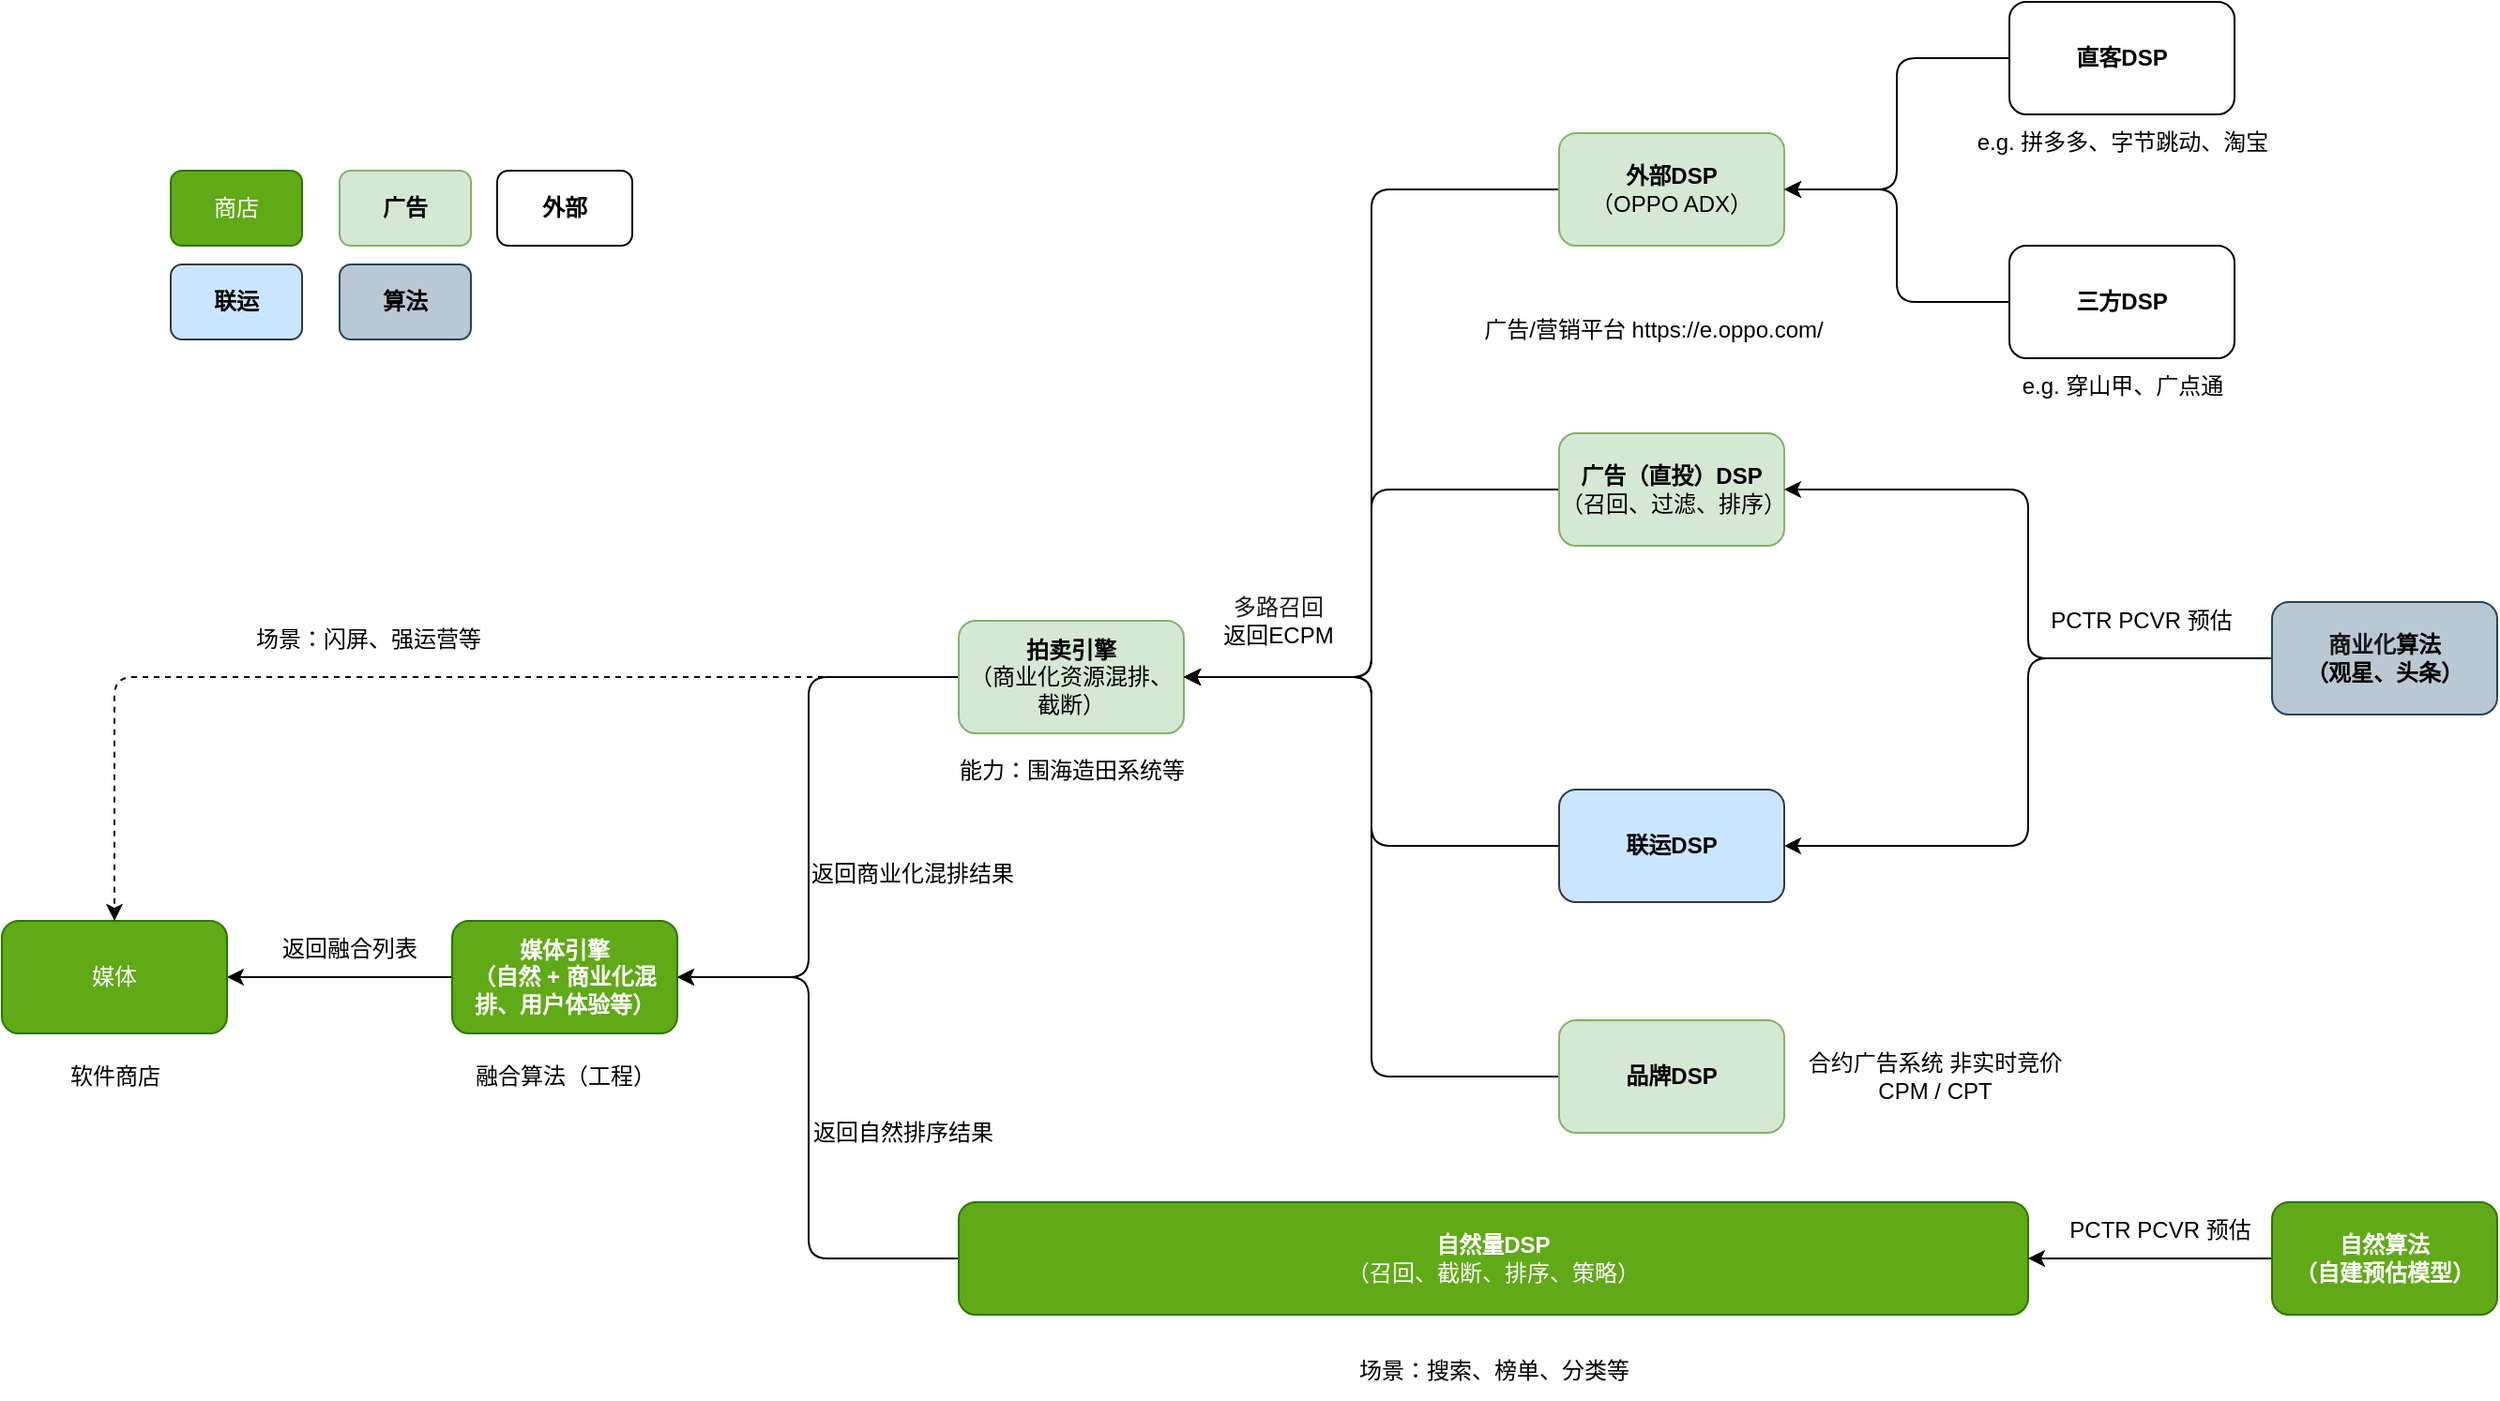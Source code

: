 <mxfile version="23.1.1" type="github">
  <diagram name="第 1 页" id="AMbzhqfFkD4l3YyqTUbq">
    <mxGraphModel dx="1235" dy="1807" grid="1" gridSize="10" guides="1" tooltips="1" connect="1" arrows="0" fold="1" page="1" pageScale="1" pageWidth="827" pageHeight="1169" background="none" math="0" shadow="0">
      <root>
        <mxCell id="0" />
        <mxCell id="1" parent="0" />
        <mxCell id="0BEzw5he5oUD5oCdYzI9-3" style="edgeStyle=orthogonalEdgeStyle;rounded=1;orthogonalLoop=1;jettySize=auto;html=1;entryX=0;entryY=0.5;entryDx=0;entryDy=0;startArrow=classic;startFill=1;endArrow=none;endFill=0;" parent="1" source="0BEzw5he5oUD5oCdYzI9-1" target="0BEzw5he5oUD5oCdYzI9-2" edge="1">
          <mxGeometry relative="1" as="geometry" />
        </mxCell>
        <mxCell id="0BEzw5he5oUD5oCdYzI9-1" value="媒体" style="rounded=1;whiteSpace=wrap;html=1;fillColor=#60a917;strokeColor=#2D7600;fontColor=#ffffff;" parent="1" vertex="1">
          <mxGeometry x="90" y="220" width="120" height="60" as="geometry" />
        </mxCell>
        <mxCell id="0BEzw5he5oUD5oCdYzI9-7" value="" style="edgeStyle=orthogonalEdgeStyle;rounded=1;orthogonalLoop=1;jettySize=auto;html=1;endArrow=none;endFill=0;startArrow=classic;startFill=1;" parent="1" source="0BEzw5he5oUD5oCdYzI9-2" target="0BEzw5he5oUD5oCdYzI9-6" edge="1">
          <mxGeometry relative="1" as="geometry">
            <Array as="points">
              <mxPoint x="520" y="250" />
              <mxPoint x="520" y="90" />
            </Array>
          </mxGeometry>
        </mxCell>
        <mxCell id="0BEzw5he5oUD5oCdYzI9-10" value="" style="edgeStyle=orthogonalEdgeStyle;rounded=1;orthogonalLoop=1;jettySize=auto;html=1;startArrow=classic;startFill=1;endArrow=none;endFill=0;" parent="1" source="0BEzw5he5oUD5oCdYzI9-2" target="0BEzw5he5oUD5oCdYzI9-9" edge="1">
          <mxGeometry relative="1" as="geometry">
            <Array as="points">
              <mxPoint x="520" y="250" />
              <mxPoint x="520" y="400" />
            </Array>
          </mxGeometry>
        </mxCell>
        <mxCell id="0BEzw5he5oUD5oCdYzI9-2" value="媒体引擎&lt;br&gt;（自然 + 商业化混排、用户体验等）" style="rounded=1;whiteSpace=wrap;html=1;fontStyle=1;fillColor=#60a917;strokeColor=#2D7600;fontColor=#ffffff;" parent="1" vertex="1">
          <mxGeometry x="330" y="220" width="120" height="60" as="geometry" />
        </mxCell>
        <mxCell id="0BEzw5he5oUD5oCdYzI9-36" style="edgeStyle=orthogonalEdgeStyle;rounded=1;orthogonalLoop=1;jettySize=auto;html=1;entryX=0.5;entryY=0;entryDx=0;entryDy=0;dashed=1;" parent="1" source="0BEzw5he5oUD5oCdYzI9-6" target="0BEzw5he5oUD5oCdYzI9-1" edge="1">
          <mxGeometry relative="1" as="geometry" />
        </mxCell>
        <mxCell id="0BEzw5he5oUD5oCdYzI9-6" value="&lt;b&gt;拍卖引擎&lt;/b&gt;&lt;br&gt;（商业化资源混排、截断）" style="whiteSpace=wrap;html=1;rounded=1;fillColor=#d5e8d4;strokeColor=#82b366;" parent="1" vertex="1">
          <mxGeometry x="600" y="60" width="120" height="60" as="geometry" />
        </mxCell>
        <mxCell id="0BEzw5he5oUD5oCdYzI9-9" value="自然量DSP&lt;br&gt;&lt;span style=&quot;font-weight: normal;&quot;&gt;（召回、截断、排序、策略）&lt;/span&gt;" style="rounded=1;whiteSpace=wrap;html=1;fillColor=#60a917;strokeColor=#2D7600;fontColor=#ffffff;fontStyle=1" parent="1" vertex="1">
          <mxGeometry x="600" y="370" width="570" height="60" as="geometry" />
        </mxCell>
        <mxCell id="0BEzw5he5oUD5oCdYzI9-24" style="edgeStyle=orthogonalEdgeStyle;rounded=1;orthogonalLoop=1;jettySize=auto;html=1;entryX=1;entryY=0.5;entryDx=0;entryDy=0;curved=0;" parent="1" source="0BEzw5he5oUD5oCdYzI9-12" target="0BEzw5he5oUD5oCdYzI9-6" edge="1">
          <mxGeometry relative="1" as="geometry" />
        </mxCell>
        <mxCell id="0BEzw5he5oUD5oCdYzI9-12" value="外部DSP&lt;br&gt;&lt;span style=&quot;font-weight: normal;&quot;&gt;（OPPO ADX）&lt;/span&gt;" style="whiteSpace=wrap;html=1;rounded=1;fillColor=#d5e8d4;strokeColor=#82b366;fontStyle=1" parent="1" vertex="1">
          <mxGeometry x="920" y="-200" width="120" height="60" as="geometry" />
        </mxCell>
        <mxCell id="0BEzw5he5oUD5oCdYzI9-27" style="edgeStyle=orthogonalEdgeStyle;rounded=1;orthogonalLoop=1;jettySize=auto;html=1;entryX=1;entryY=0.5;entryDx=0;entryDy=0;" parent="1" source="0BEzw5he5oUD5oCdYzI9-15" target="0BEzw5he5oUD5oCdYzI9-6" edge="1">
          <mxGeometry relative="1" as="geometry" />
        </mxCell>
        <mxCell id="0BEzw5he5oUD5oCdYzI9-15" value="品牌DSP" style="whiteSpace=wrap;html=1;rounded=1;fillColor=#d5e8d4;strokeColor=#82b366;fontStyle=1" parent="1" vertex="1">
          <mxGeometry x="920" y="273" width="120" height="60" as="geometry" />
        </mxCell>
        <mxCell id="0BEzw5he5oUD5oCdYzI9-25" style="edgeStyle=orthogonalEdgeStyle;rounded=1;orthogonalLoop=1;jettySize=auto;html=1;entryX=1;entryY=0.5;entryDx=0;entryDy=0;curved=0;" parent="1" source="0BEzw5he5oUD5oCdYzI9-19" target="0BEzw5he5oUD5oCdYzI9-6" edge="1">
          <mxGeometry relative="1" as="geometry" />
        </mxCell>
        <mxCell id="0BEzw5he5oUD5oCdYzI9-19" value="联运DSP" style="whiteSpace=wrap;html=1;rounded=1;fillColor=#cce5ff;strokeColor=#36393d;fontStyle=1" parent="1" vertex="1">
          <mxGeometry x="920" y="150" width="120" height="60" as="geometry" />
        </mxCell>
        <mxCell id="0BEzw5he5oUD5oCdYzI9-26" style="edgeStyle=orthogonalEdgeStyle;rounded=1;orthogonalLoop=1;jettySize=auto;html=1;entryX=1;entryY=0.5;entryDx=0;entryDy=0;curved=0;" parent="1" source="0BEzw5he5oUD5oCdYzI9-17" target="0BEzw5he5oUD5oCdYzI9-6" edge="1">
          <mxGeometry relative="1" as="geometry" />
        </mxCell>
        <mxCell id="0BEzw5he5oUD5oCdYzI9-17" value="广告（直投）DSP&lt;br&gt;&lt;span style=&quot;font-weight: normal;&quot;&gt;（召回、过滤、排序）&lt;/span&gt;" style="whiteSpace=wrap;html=1;rounded=1;fillColor=#d5e8d4;strokeColor=#82b366;fontStyle=1" parent="1" vertex="1">
          <mxGeometry x="920" y="-40" width="120" height="60" as="geometry" />
        </mxCell>
        <mxCell id="0BEzw5he5oUD5oCdYzI9-30" style="edgeStyle=orthogonalEdgeStyle;rounded=1;orthogonalLoop=1;jettySize=auto;html=1;entryX=1;entryY=0.5;entryDx=0;entryDy=0;" parent="1" source="0BEzw5he5oUD5oCdYzI9-28" target="0BEzw5he5oUD5oCdYzI9-17" edge="1">
          <mxGeometry relative="1" as="geometry" />
        </mxCell>
        <mxCell id="0BEzw5he5oUD5oCdYzI9-31" style="edgeStyle=orthogonalEdgeStyle;rounded=1;orthogonalLoop=1;jettySize=auto;html=1;entryX=1;entryY=0.5;entryDx=0;entryDy=0;" parent="1" source="0BEzw5he5oUD5oCdYzI9-28" target="0BEzw5he5oUD5oCdYzI9-19" edge="1">
          <mxGeometry relative="1" as="geometry" />
        </mxCell>
        <mxCell id="0BEzw5he5oUD5oCdYzI9-28" value="&lt;font color=&quot;#1a1a1a&quot;&gt;商业化&lt;/font&gt;算法&lt;br&gt;（观星、头条）" style="whiteSpace=wrap;html=1;rounded=1;fillColor=#bac8d3;strokeColor=#23445d;fontStyle=1" parent="1" vertex="1">
          <mxGeometry x="1300" y="50" width="120" height="60" as="geometry" />
        </mxCell>
        <mxCell id="0BEzw5he5oUD5oCdYzI9-32" style="edgeStyle=orthogonalEdgeStyle;rounded=1;orthogonalLoop=1;jettySize=auto;html=1;entryX=1;entryY=0.5;entryDx=0;entryDy=0;" parent="1" source="0BEzw5he5oUD5oCdYzI9-29" target="0BEzw5he5oUD5oCdYzI9-9" edge="1">
          <mxGeometry relative="1" as="geometry" />
        </mxCell>
        <mxCell id="0BEzw5he5oUD5oCdYzI9-29" value="自然算法&lt;br&gt;（自建预估模型）" style="whiteSpace=wrap;html=1;rounded=1;fillColor=#60a917;strokeColor=#2D7600;fontColor=#ffffff;fontStyle=1" parent="1" vertex="1">
          <mxGeometry x="1300" y="370" width="120" height="60" as="geometry" />
        </mxCell>
        <mxCell id="0BEzw5he5oUD5oCdYzI9-33" value="软件商店" style="text;html=1;align=center;verticalAlign=middle;resizable=0;points=[];autosize=1;strokeColor=none;fillColor=none;" parent="1" vertex="1">
          <mxGeometry x="115" y="288" width="70" height="30" as="geometry" />
        </mxCell>
        <mxCell id="0BEzw5he5oUD5oCdYzI9-34" value="融合算法（工程）" style="text;html=1;align=center;verticalAlign=middle;resizable=0;points=[];autosize=1;strokeColor=none;fillColor=none;" parent="1" vertex="1">
          <mxGeometry x="330" y="288" width="120" height="30" as="geometry" />
        </mxCell>
        <mxCell id="0BEzw5he5oUD5oCdYzI9-35" value="返回融合列表" style="text;html=1;align=center;verticalAlign=middle;resizable=0;points=[];autosize=1;strokeColor=none;fillColor=none;" parent="1" vertex="1">
          <mxGeometry x="225" y="220" width="100" height="30" as="geometry" />
        </mxCell>
        <mxCell id="0BEzw5he5oUD5oCdYzI9-37" value="场景：闪屏、强运营等" style="text;html=1;align=center;verticalAlign=middle;resizable=0;points=[];autosize=1;strokeColor=none;fillColor=none;" parent="1" vertex="1">
          <mxGeometry x="215" y="55" width="140" height="30" as="geometry" />
        </mxCell>
        <mxCell id="0BEzw5he5oUD5oCdYzI9-38" value="能力：围海造田系统等" style="text;html=1;align=center;verticalAlign=middle;resizable=0;points=[];autosize=1;strokeColor=none;fillColor=none;" parent="1" vertex="1">
          <mxGeometry x="590" y="125" width="140" height="30" as="geometry" />
        </mxCell>
        <mxCell id="0BEzw5he5oUD5oCdYzI9-39" value="&lt;font color=&quot;#1a1a1a&quot;&gt;多路召回&lt;/font&gt;&lt;br&gt;返回ECPM" style="text;html=1;align=center;verticalAlign=middle;resizable=0;points=[];autosize=1;strokeColor=none;fillColor=none;" parent="1" vertex="1">
          <mxGeometry x="730" y="40" width="80" height="40" as="geometry" />
        </mxCell>
        <mxCell id="0BEzw5he5oUD5oCdYzI9-41" value="PCTR PCVR 预估" style="text;html=1;align=center;verticalAlign=middle;resizable=0;points=[];autosize=1;strokeColor=none;fillColor=none;" parent="1" vertex="1">
          <mxGeometry x="1170" y="45" width="120" height="30" as="geometry" />
        </mxCell>
        <mxCell id="0BEzw5he5oUD5oCdYzI9-43" value="场景：搜索、榜单、分类等" style="text;html=1;align=center;verticalAlign=middle;resizable=0;points=[];autosize=1;strokeColor=none;fillColor=none;" parent="1" vertex="1">
          <mxGeometry x="800" y="445" width="170" height="30" as="geometry" />
        </mxCell>
        <mxCell id="0BEzw5he5oUD5oCdYzI9-44" value="广告/营销平台 https://e.oppo.com/" style="text;html=1;align=center;verticalAlign=middle;resizable=0;points=[];autosize=1;strokeColor=none;fillColor=none;" parent="1" vertex="1">
          <mxGeometry x="870" y="-110" width="200" height="30" as="geometry" />
        </mxCell>
        <mxCell id="0BEzw5he5oUD5oCdYzI9-45" value="合约广告系统 非实时竞价&lt;br&gt;CPM / CPT" style="text;html=1;align=center;verticalAlign=middle;resizable=0;points=[];autosize=1;strokeColor=none;fillColor=none;" parent="1" vertex="1">
          <mxGeometry x="1040" y="283" width="160" height="40" as="geometry" />
        </mxCell>
        <mxCell id="0BEzw5he5oUD5oCdYzI9-56" style="edgeStyle=orthogonalEdgeStyle;rounded=1;orthogonalLoop=1;jettySize=auto;html=1;entryX=1;entryY=0.5;entryDx=0;entryDy=0;" parent="1" source="0BEzw5he5oUD5oCdYzI9-52" target="0BEzw5he5oUD5oCdYzI9-12" edge="1">
          <mxGeometry relative="1" as="geometry" />
        </mxCell>
        <mxCell id="0BEzw5he5oUD5oCdYzI9-52" value="直客DSP" style="whiteSpace=wrap;html=1;rounded=1;fontStyle=1" parent="1" vertex="1">
          <mxGeometry x="1160" y="-270" width="120" height="60" as="geometry" />
        </mxCell>
        <mxCell id="0BEzw5he5oUD5oCdYzI9-57" style="edgeStyle=orthogonalEdgeStyle;rounded=1;orthogonalLoop=1;jettySize=auto;html=1;entryX=1;entryY=0.5;entryDx=0;entryDy=0;" parent="1" source="0BEzw5he5oUD5oCdYzI9-53" target="0BEzw5he5oUD5oCdYzI9-12" edge="1">
          <mxGeometry relative="1" as="geometry" />
        </mxCell>
        <mxCell id="0BEzw5he5oUD5oCdYzI9-53" value="三方DSP" style="whiteSpace=wrap;html=1;rounded=1;fontStyle=1" parent="1" vertex="1">
          <mxGeometry x="1160" y="-140" width="120" height="60" as="geometry" />
        </mxCell>
        <mxCell id="0BEzw5he5oUD5oCdYzI9-58" value="e.g. 拼多多、字节跳动、淘宝" style="text;html=1;align=center;verticalAlign=middle;resizable=0;points=[];autosize=1;strokeColor=none;fillColor=none;" parent="1" vertex="1">
          <mxGeometry x="1130" y="-210" width="180" height="30" as="geometry" />
        </mxCell>
        <mxCell id="0BEzw5he5oUD5oCdYzI9-59" value="e.g. 穿山甲、广点通" style="text;html=1;align=center;verticalAlign=middle;resizable=0;points=[];autosize=1;strokeColor=none;fillColor=none;" parent="1" vertex="1">
          <mxGeometry x="1155" y="-80" width="130" height="30" as="geometry" />
        </mxCell>
        <mxCell id="0BEzw5he5oUD5oCdYzI9-63" value="PCTR PCVR 预估" style="text;html=1;align=center;verticalAlign=middle;resizable=0;points=[];autosize=1;strokeColor=none;fillColor=none;" parent="1" vertex="1">
          <mxGeometry x="1180" y="370" width="120" height="30" as="geometry" />
        </mxCell>
        <mxCell id="0BEzw5he5oUD5oCdYzI9-64" value="返回自然排序结果" style="text;html=1;align=center;verticalAlign=middle;resizable=0;points=[];autosize=1;strokeColor=none;fillColor=none;" parent="1" vertex="1">
          <mxGeometry x="510" y="318" width="120" height="30" as="geometry" />
        </mxCell>
        <mxCell id="0BEzw5he5oUD5oCdYzI9-66" value="返回商业化混排结果" style="text;html=1;align=center;verticalAlign=middle;resizable=0;points=[];autosize=1;strokeColor=none;fillColor=none;" parent="1" vertex="1">
          <mxGeometry x="510" y="180" width="130" height="30" as="geometry" />
        </mxCell>
        <mxCell id="0BEzw5he5oUD5oCdYzI9-72" value="&lt;b&gt;广告&lt;/b&gt;" style="whiteSpace=wrap;html=1;rounded=1;fillColor=#d5e8d4;strokeColor=#82b366;" parent="1" vertex="1">
          <mxGeometry x="270" y="-180" width="70" height="40" as="geometry" />
        </mxCell>
        <mxCell id="0BEzw5he5oUD5oCdYzI9-73" value="商店" style="rounded=1;whiteSpace=wrap;html=1;fillColor=#60a917;strokeColor=#2D7600;fontColor=#ffffff;" parent="1" vertex="1">
          <mxGeometry x="180" y="-180" width="70" height="40" as="geometry" />
        </mxCell>
        <mxCell id="0BEzw5he5oUD5oCdYzI9-74" value="联运" style="whiteSpace=wrap;html=1;rounded=1;fillColor=#cce5ff;strokeColor=#36393d;fontStyle=1" parent="1" vertex="1">
          <mxGeometry x="180" y="-130" width="70" height="40" as="geometry" />
        </mxCell>
        <mxCell id="0BEzw5he5oUD5oCdYzI9-75" value="&lt;font&gt;算法&lt;/font&gt;" style="whiteSpace=wrap;html=1;rounded=1;fillColor=#bac8d3;strokeColor=#23445d;fontStyle=1;fontColor=default;" parent="1" vertex="1">
          <mxGeometry x="270" y="-130" width="70" height="40" as="geometry" />
        </mxCell>
        <mxCell id="0BEzw5he5oUD5oCdYzI9-76" value="外部" style="whiteSpace=wrap;html=1;rounded=1;fontStyle=1" parent="1" vertex="1">
          <mxGeometry x="354" y="-180" width="72" height="40" as="geometry" />
        </mxCell>
      </root>
    </mxGraphModel>
  </diagram>
</mxfile>
